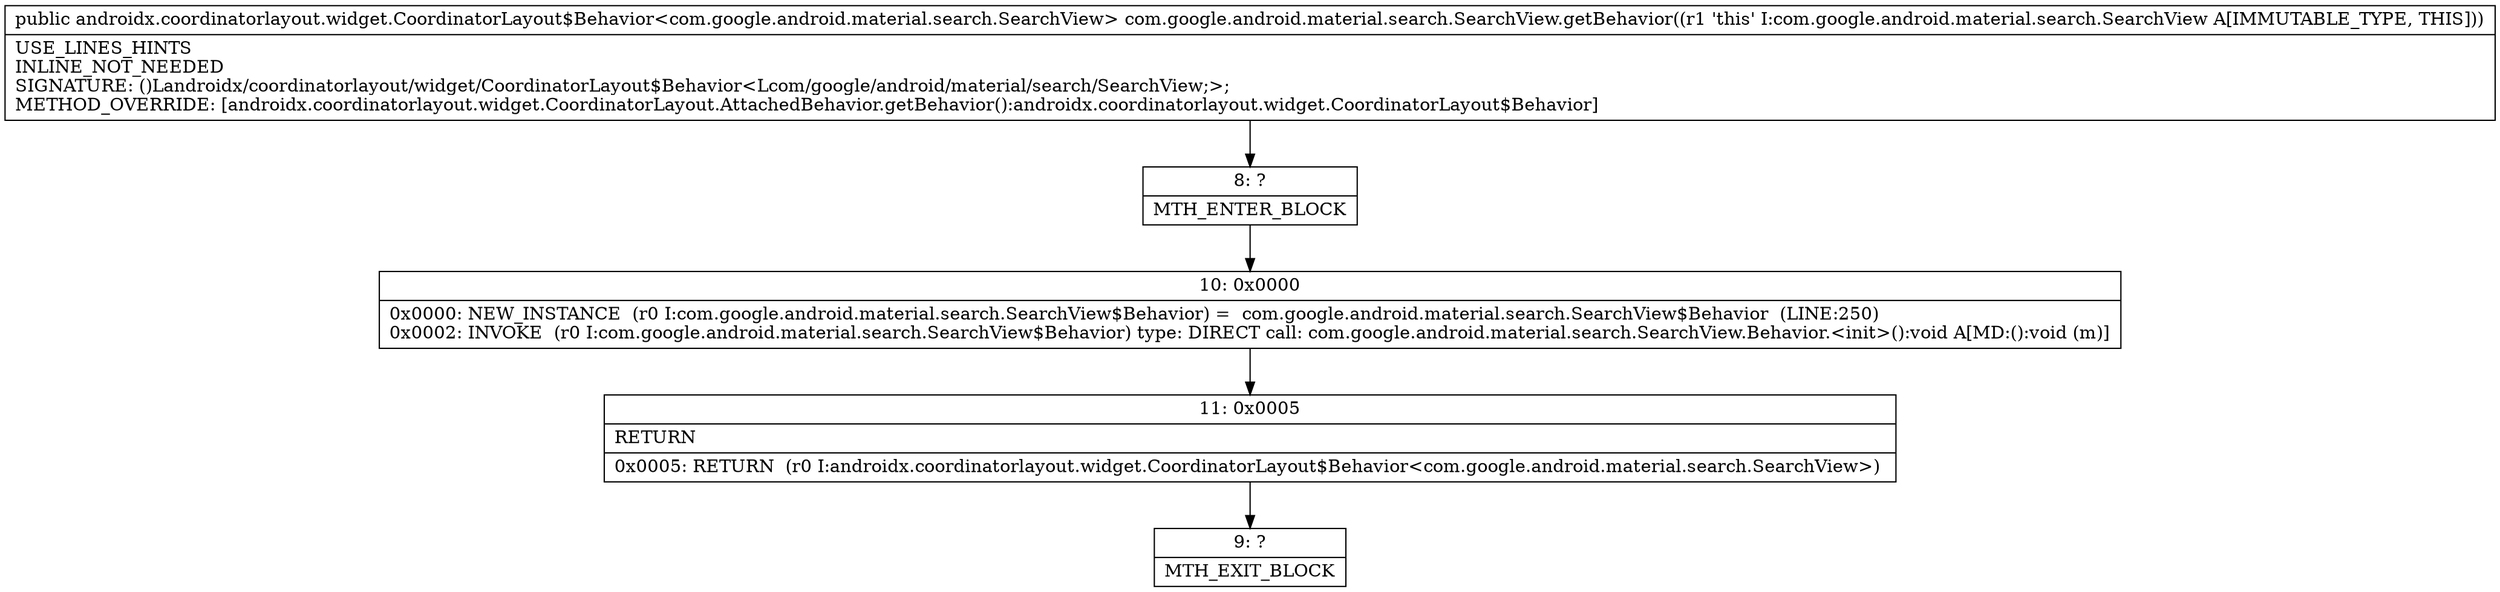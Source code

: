 digraph "CFG forcom.google.android.material.search.SearchView.getBehavior()Landroidx\/coordinatorlayout\/widget\/CoordinatorLayout$Behavior;" {
Node_8 [shape=record,label="{8\:\ ?|MTH_ENTER_BLOCK\l}"];
Node_10 [shape=record,label="{10\:\ 0x0000|0x0000: NEW_INSTANCE  (r0 I:com.google.android.material.search.SearchView$Behavior) =  com.google.android.material.search.SearchView$Behavior  (LINE:250)\l0x0002: INVOKE  (r0 I:com.google.android.material.search.SearchView$Behavior) type: DIRECT call: com.google.android.material.search.SearchView.Behavior.\<init\>():void A[MD:():void (m)]\l}"];
Node_11 [shape=record,label="{11\:\ 0x0005|RETURN\l|0x0005: RETURN  (r0 I:androidx.coordinatorlayout.widget.CoordinatorLayout$Behavior\<com.google.android.material.search.SearchView\>) \l}"];
Node_9 [shape=record,label="{9\:\ ?|MTH_EXIT_BLOCK\l}"];
MethodNode[shape=record,label="{public androidx.coordinatorlayout.widget.CoordinatorLayout$Behavior\<com.google.android.material.search.SearchView\> com.google.android.material.search.SearchView.getBehavior((r1 'this' I:com.google.android.material.search.SearchView A[IMMUTABLE_TYPE, THIS]))  | USE_LINES_HINTS\lINLINE_NOT_NEEDED\lSIGNATURE: ()Landroidx\/coordinatorlayout\/widget\/CoordinatorLayout$Behavior\<Lcom\/google\/android\/material\/search\/SearchView;\>;\lMETHOD_OVERRIDE: [androidx.coordinatorlayout.widget.CoordinatorLayout.AttachedBehavior.getBehavior():androidx.coordinatorlayout.widget.CoordinatorLayout$Behavior]\l}"];
MethodNode -> Node_8;Node_8 -> Node_10;
Node_10 -> Node_11;
Node_11 -> Node_9;
}

